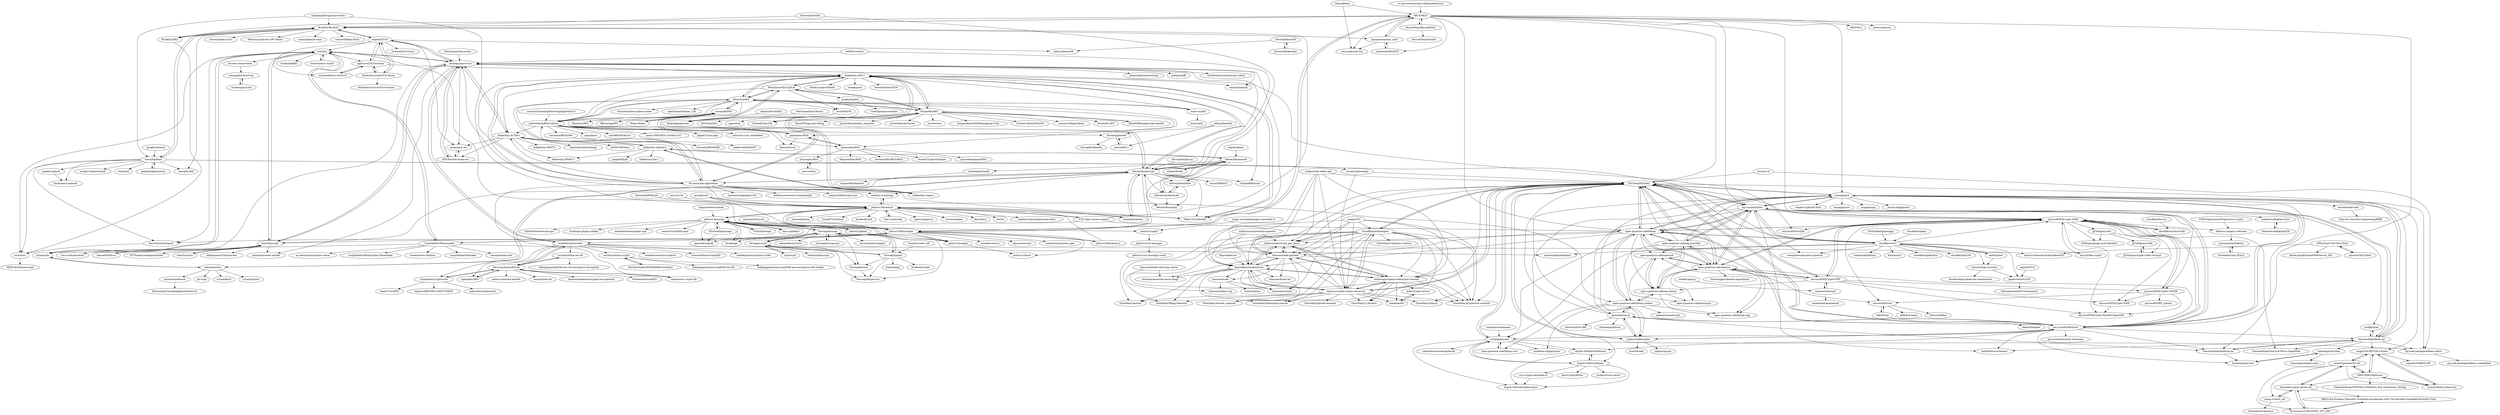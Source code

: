 digraph G {
"rhash/RHash" -> "XKCP/XKCP" ["e"=1]
"rhash/RHash" -> "coruus/keccak-tiny" ["e"=1]
"magic-wormhole/magic-wormhole.rs" -> "jedisct1/rsign2" ["e"=1]
"aklomp/base64" -> "zhicheng/base64" ["e"=1]
"aklomp/base64" -> "jwerle/b64.c" ["e"=1]
"FiloSottile/age" -> "jedisct1/minisign" ["e"=1]
"libtom/libtomfloat" -> "libtom/libtompoly"
"libtom/libtomfloat" -> "libtom/tomsfastmath"
"Wenyi-M/des" -> "tarequeh/DES"
"WaterJuice/WjCryptLib" -> "dhuertas/AES"
"WaterJuice/WjCryptLib" -> "ilvn/SHA256"
"WaterJuice/WjCryptLib" -> "kokke/tiny-AES-c"
"WaterJuice/WjCryptLib" -> "mygityf/cipher"
"WaterJuice/WjCryptLib" -> "B-Con/crypto-algorithms"
"WaterJuice/WjCryptLib" -> "SergeyBel/AES"
"WaterJuice/WjCryptLib" -> "andrewkiluk/RSA-Library"
"cloudflare/mitmengine" -> "mildsunrise/cursed_gpu_linux"
"cloudflare/mitmengine" -> "tniessen/node-pqclean"
"cloudflare/mitmengine" -> "dsprenkels/randombytes"
"cloudflare/mitmengine" -> "wintercg/proposal-webcrypto-streams"
"cloudflare/mitmengine" -> "claucece/useful-crypto-resources"
"cloudflare/mitmengine" -> "GlowMany/quicksilver-mainnet"
"cloudflare/mitmengine" -> "GlowMany/interchain-queries"
"cloudflare/mitmengine" -> "PQClean/PQClean"
"cloudflare/mitmengine" -> "GlowMany/C.shLearn"
"cloudflare/mitmengine" -> "GlowMany/testnet_manuals"
"cloudflare/mitmengine" -> "GlowMany/Haqq-Network"
"cloudflare/mitmengine" -> "GlowMany/testnet"
"cloudflare/mitmengine" -> "GlowMany/relayer"
"cloudflare/mitmengine" -> "tniessen/content"
"cloudflare/mitmengine" -> "GlowMany/validators-contest"
"XKCP/XKCP" -> "KeccakTeam/KeccakTools"
"XKCP/XKCP" -> "mjosaarinen/tiny_sha3"
"XKCP/XKCP" -> "PQClean/PQClean"
"XKCP/XKCP" -> "mupq/pqm4"
"XKCP/XKCP" -> "brainhub/SHA3IUF"
"XKCP/XKCP" -> "microsoft/PQCrypto-SIDH"
"XKCP/XKCP" -> "BLAKE2/BLAKE2"
"XKCP/XKCP" -> "XKCP/K12"
"XKCP/XKCP" -> "pq-crystals/kyber"
"XKCP/XKCP" -> "coruus/keccak-tiny"
"XKCP/XKCP" -> "kste/cryptosmt" ["e"=1]
"XKCP/XKCP" -> "BLAKE2/libb2"
"XKCP/XKCP" -> "open-quantum-safe/liboqs"
"XKCP/XKCP" -> "pq-crystals/dilithium"
"XKCP/XKCP" -> "jedisct1/libhydrogen"
"wg/scrypt" -> "Tarsnap/scrypt" ["e"=1]
"veorq/SipHash" -> "veorq/BLAKE"
"veorq/SipHash" -> "google/highwayhash" ["e"=1]
"veorq/SipHash" -> "floodyberry/siphash"
"veorq/SipHash" -> "majek/csiphash"
"veorq/SipHash" -> "veorq/awesome-post-quantum" ["e"=1]
"veorq/SipHash" -> "wangyi-fudan/wyhash" ["e"=1]
"veorq/SipHash" -> "BLAKE2/BLAKE2"
"veorq/SipHash" -> "veorq/oee"
"veorq/SipHash" -> "veorq/cryptocoding" ["e"=1]
"veorq/SipHash" -> "khovratovich/Argon2"
"veorq/SipHash" -> "norx/norx"
"microsoft/PQCrypto-LWEKE" -> "microsoft/PQCrypto-SIKE"
"microsoft/PQCrypto-LWEKE" -> "microsoft/PQCrypto-SIDH"
"microsoft/PQCrypto-LWEKE" -> "microsoft/PQCrypto-PatchforOpenSSH"
"microsoft/PQCrypto-LWEKE" -> "microsoft/LWE_Library" ["e"=1]
"microsoft/PQCrypto-LWEKE" -> "microsoft/Picnic"
"okdshin/PicoSHA2" -> "kkAyataka/plusaes" ["e"=1]
"ProtonMail/gopenpgp" -> "cloudflare/circl" ["e"=1]
"OPEnSLab-OSU/SSLClient" -> "govorox/SSLClient"
"OPEnSLab-OSU/SSLClient" -> "khoih-prog/EthernetWebServer_SSL"
"OPEnSLab-OSU/SSLClient" -> "arduino-libraries/ArduinoBearSSL"
"andrewkiluk/RSA-Library" -> "pantaloons/RSA"
"andrewkiluk/RSA-Library" -> "ilansmith/rsa"
"andrewkiluk/RSA-Library" -> "terrantsh/RSA2048"
"andrewkiluk/RSA-Library" -> "mort666/RSAEuro"
"andrewkiluk/RSA-Library" -> "tarequeh/DES"
"andrewkiluk/RSA-Library" -> "navin13692/RSA-1024bit-in-C-"
"andrewkiluk/RSA-Library" -> "shaojunhan/RSA"
"andrewkiluk/RSA-Library" -> "libtom/libtomcrypt"
"andrewkiluk/RSA-Library" -> "gilgad13/rsa-gmp"
"andrewkiluk/RSA-Library" -> "kokke/tiny-AES-c"
"andrewkiluk/RSA-Library" -> "mborisov1/rsa_embedded"
"andrewkiluk/RSA-Library" -> "dhuertas/AES"
"andrewkiluk/RSA-Library" -> "zhicheng/base64"
"andrewkiluk/RSA-Library" -> "kokke/tiny-ECDH-c"
"andrewkiluk/RSA-Library" -> "ogay/hmac"
"terrantsh/RSA2048" -> "maldevel/RSA2048"
"terrantsh/RSA2048" -> "terrantsh/RSA4096"
"pq-crystals/dilithium" -> "pq-crystals/kyber"
"pq-crystals/dilithium" -> "sphincs/sphincsplus"
"pq-crystals/dilithium" -> "PQClean/PQClean"
"pq-crystals/dilithium" -> "GiacomoPope/dilithium-py"
"pq-crystals/dilithium" -> "open-quantum-safe/liboqs"
"pq-crystals/dilithium" -> "tprest/falcon.py"
"pq-crystals/dilithium" -> "mupq/pqm4"
"pq-crystals/dilithium" -> "GiacomoPope/kyber-py"
"pq-crystals/dilithium" -> "Argyle-Software/dilithium"
"pq-crystals/dilithium" -> "microsoft/PQCrypto-SIDH"
"pq-crystals/dilithium" -> "itzmeanjan/ml-dsa"
"pq-crystals/dilithium" -> "rustpq/pqcrypto"
"pq-crystals/dilithium" -> "malb/lattice-estimator" ["e"=1]
"pq-crystals/dilithium" -> "open-quantum-safe/openssl"
"pq-crystals/dilithium" -> "pq-crystals/security-estimates"
"open-quantum-safe/liboqs-python" -> "backbone-hq/pqcrypto"
"open-quantum-safe/liboqs-python" -> "open-quantum-safe/oqs-demos"
"open-quantum-safe/liboqs-python" -> "open-quantum-safe/liboqs-cpp"
"open-quantum-safe/liboqs-python" -> "open-quantum-safe/liboqs-rust"
"open-quantum-safe/liboqs-python" -> "open-quantum-safe/liboqs"
"open-quantum-safe/liboqs-python" -> "tprest/falcon.py"
"open-quantum-safe/liboqs-python" -> "aabmets/quantcrypt"
"microsoft/PQCrypto-VPN" -> "PQClean/PQClean"
"microsoft/PQCrypto-VPN" -> "microsoft/PQCrypto-SIDH"
"microsoft/PQCrypto-VPN" -> "open-quantum-safe/openssl"
"microsoft/PQCrypto-VPN" -> "microsoft/PQCrypto-LWEKE"
"microsoft/PQCrypto-VPN" -> "open-quantum-safe/oqs-demos"
"microsoft/PQCrypto-VPN" -> "microsoft/PQCrypto-SIKE"
"microsoft/PQCrypto-VPN" -> "open-quantum-safe/openssh"
"microsoft/PQCrypto-VPN" -> "exaexa/codecrypt"
"microsoft/PQCrypto-VPN" -> "microsoft/PQCrypto-PatchforOpenSSH"
"stbrumme/hash-library" -> "kkAyataka/plusaes" ["e"=1]
"mupq/pqm4" -> "PQClean/PQClean"
"mupq/pqm4" -> "pq-crystals/kyber"
"mupq/pqm4" -> "GiacomoPope/kyber-py"
"mupq/pqm4" -> "open-quantum-safe/liboqs"
"mupq/pqm4" -> "simple-crypto/SCALib" ["e"=1]
"mupq/pqm4" -> "pq-code-package/mlkem-native"
"mupq/pqm4" -> "pq-crystals/dilithium"
"mupq/pqm4" -> "sphincs/sphincsplus"
"mupq/pqm4" -> "GiacomoPope/dilithium-py"
"mupq/pqm4" -> "awslabs/bike-kem"
"mupq/pqm4" -> "mupq/pqriscv"
"mupq/pqm4" -> "tprest/falcon.py"
"mupq/pqm4" -> "mupq/mupq"
"mupq/pqm4" -> "xingyf14/CRYSTALS-Kyber"
"mupq/pqm4" -> "jasmin-lang/jasmin" ["e"=1]
"suculent/thinx-aes-lib" -> "DavyLandman/AESLib"
"suculent/thinx-aes-lib" -> "kakopappa/esp8266-aes-cbc-encryption-decryption"
"veorq/cryptocoding" -> "PQClean/PQClean" ["e"=1]
"veorq/cryptocoding" -> "claucece/useful-crypto-resources" ["e"=1]
"open-quantum-safe/openssh" -> "open-quantum-safe/openssl"
"open-quantum-safe/openssh" -> "open-quantum-safe/boringssl"
"open-quantum-safe/openssh" -> "open-quantum-safe/oqs-demos"
"trezor/trezor-crypto" -> "ctz/cifra" ["e"=1]
"sphincs/sphincsplus" -> "pq-crystals/dilithium"
"sphincs/sphincsplus" -> "PQClean/PQClean"
"sphincs/sphincsplus" -> "sphincs/pyspx"
"sphincs/sphincsplus" -> "kste/haraka"
"sphincs/sphincsplus" -> "tprest/falcon.py"
"cloudflare/circl" -> "dedis/kyber" ["e"=1]
"cloudflare/circl" -> "open-quantum-safe/liboqs"
"cloudflare/circl" -> "PQClean/PQClean"
"cloudflare/circl" -> "pq-crystals/kyber"
"cloudflare/circl" -> "tuneinsight/lattigo" ["e"=1]
"cloudflare/circl" -> "mit-plv/fiat-crypto" ["e"=1]
"cloudflare/circl" -> "mmcloughlin/addchain" ["e"=1]
"cloudflare/circl" -> "rustpq/pqcrypto"
"cloudflare/circl" -> "herumi/mcl" ["e"=1]
"cloudflare/circl" -> "microsoft/PQCrypto-SIDH"
"cloudflare/circl" -> "veorq/awesome-post-quantum" ["e"=1]
"cloudflare/circl" -> "cloudflare/gokeyless" ["e"=1]
"cloudflare/circl" -> "gtank/ristretto255"
"cloudflare/circl" -> "cloudflare/bn256" ["e"=1]
"cloudflare/circl" -> "bwesterb/go-ristretto"
"PQClean/PQClean" -> "mupq/pqm4"
"PQClean/PQClean" -> "open-quantum-safe/liboqs"
"PQClean/PQClean" -> "tniessen/node-pqclean"
"PQClean/PQClean" -> "dsprenkels/randombytes"
"PQClean/PQClean" -> "pq-crystals/kyber"
"PQClean/PQClean" -> "mildsunrise/cursed_gpu_linux"
"PQClean/PQClean" -> "rustpq/pqcrypto"
"PQClean/PQClean" -> "claucece/useful-crypto-resources"
"PQClean/PQClean" -> "wintercg/proposal-webcrypto-streams"
"PQClean/PQClean" -> "pq-crystals/dilithium"
"PQClean/PQClean" -> "sphincs/sphincsplus"
"PQClean/PQClean" -> "cloudflare/mitmengine"
"PQClean/PQClean" -> "microsoft/PQCrypto-VPN"
"PQClean/PQClean" -> "open-quantum-safe/openssl"
"PQClean/PQClean" -> "GlowMany/quicksilver-mainnet"
"NTRUOpenSourceProject/ntru-crypto" -> "defeo/ss-isogeny-software" ["e"=1]
"kokke/tiny-ECDH-c" -> "kokke/tiny-HMAC-c"
"kokke/tiny-ECDH-c" -> "kmackay/micro-ecc"
"kokke/tiny-ECDH-c" -> "kokke/tiny-bignum-c"
"kokke/tiny-ECDH-c" -> "esxgx/easy-ecc"
"kokke/tiny-ECDH-c" -> "iSECPartners/nano-ecc"
"kokke/tiny-ECDH-c" -> "ANSSI-FR/libecc" ["e"=1]
"kokke/tiny-ECDH-c" -> "kokke/tiny-MQTT-c"
"kokke/tiny-ECDH-c" -> "thejinchao/dhexchange"
"kokke/tiny-bignum-c" -> "kokke/tiny-ECDH-c"
"kokke/tiny-bignum-c" -> "kokke/tiny-regex-c" ["e"=1]
"kokke/tiny-bignum-c" -> "libtom/libtommath"
"kokke/tiny-bignum-c" -> "kokke/tiny-lint-c"
"kokke/tiny-bignum-c" -> "gingerBill/gb" ["e"=1]
"kokke/tiny-bignum-c" -> "kokke/tiny-HMAC-c"
"jedisct1/encpipe" -> "jedisct1/minisign"
"jedisct1/encpipe" -> "jedisct1/charm"
"esxgx/easy-ecc" -> "iSECPartners/nano-ecc"
"rustpq/pqcrypto" -> "Argyle-Software/kyber"
"rustpq/pqcrypto" -> "PQClean/PQClean"
"rustpq/pqcrypto" -> "open-quantum-safe/liboqs-rust"
"rustpq/pqcrypto" -> "Argyle-Software/dilithium"
"rustpq/pqcrypto" -> "pq-code-package/mlkem-native"
"rustpq/pqcrypto" -> "sebastienrousseau/kyberlib"
"rustpq/pqcrypto" -> "Argyle-Software/sphincsplus"
"rustpq/pqcrypto" -> "backbone-hq/pqcrypto"
"tprest/falcon.py" -> "sphincs/sphincsplus"
"tprest/falcon.py" -> "pq-crystals/dilithium"
"tprest/falcon.py" -> "tprest/Lattice-IBE" ["e"=1]
"tprest/falcon.py" -> "itzmeanjan/falcon"
"tprest/falcon.py" -> "PQClean/PQClean"
"tprest/falcon.py" -> "open-quantum-safe/liboqs-python"
"tprest/falcon.py" -> "GiacomoPope/dilithium-py"
"microsoft/PQCrypto-SIKE" -> "microsoft/PQCrypto-PatchforOpenSSH"
"IAIK/Picnic" -> "microsoft/Picnic"
"IAIK/Picnic" -> "dkales/banquet"
"cantora/avr-crypto-lib" -> "DavyLandman/AESLib"
"jedisct1/rust-minisign" -> "jedisct1/rust-minisign-verify"
"defeo/ss-isogeny-software" -> "mjosaarinen/hilabliss"
"MatthewGaber/ESP8266BitcoinMiner" -> "intrbiz/arduino-crypto"
"KeccakTeam/KeccakTools" -> "XKCP/XKCP"
"KeccakTeam/KeccakTools" -> "KeccakTeam/Xoodoo"
"iSECPartners/nano-ecc" -> "esxgx/easy-ecc"
"iSECPartners/nano-ecc" -> "kmackay/micro-ecc"
"bwesterb/go-ristretto" -> "gtank/ristretto255"
"bwesterb/go-ristretto" -> "threehook/go-pedersen-commitment"
"jedisct1/rsign2" -> "jedisct1/rust-minisign"
"norx/norx" -> "MEM-AEAD/mem-aead"
"shaojunhan/RSA" -> "jimmiebergmann/RSA"
"shaojunhan/RSA" -> "dangweizhen/RSA"
"shaojunhan/RSA" -> "yinyanghu/RSA"
"shaojunhan/RSA" -> "lawinse/AESnRC4nRSA"
"shaojunhan/RSA" -> "pantaloons/RSA"
"shaojunhan/RSA" -> "shanet/Crypto-Example"
"eduardsui/edwork" -> "Devronium/ConceptApplicationServer"
"JJChiDguez/csidh" -> "JJChiDguez/sqale-csidh-velusqrt"
"tink-crypto/tink" -> "jedisct1/libsodium" ["e"=1]
"bitcoin/libbase58" -> "bitcoin/libblkmaker"
"bitcoin/libbase58" -> "luke-jr/libbase58"
"wolfSSL/wolfssl" -> "libtom/libtomcrypt" ["e"=1]
"wolfSSL/wolfssl" -> "kmackay/micro-ecc" ["e"=1]
"aws/s2n-tls" -> "jedisct1/libsodium" ["e"=1]
"janmojzis/tinyssh" -> "jedisct1/libhydrogen" ["e"=1]
"str4d/rage" -> "jedisct1/minisign" ["e"=1]
"ctz/cifra" -> "kmackay/micro-ecc"
"ctz/cifra" -> "trezor/trezor-crypto" ["e"=1]
"ctz/cifra" -> "norx/norx"
"ctz/cifra" -> "agl/curve25519-donna"
"ctz/cifra" -> "h2o/picotls" ["e"=1]
"ctz/cifra" -> "Ko-/aes-armcortexm"
"ctz/cifra" -> "LoupVaillant/Monocypher"
"ctz/cifra" -> "intel/tinycrypt"
"ctz/cifra" -> "ctz/fastpbkdf2"
"ctz/cifra" -> "khovratovich/Argon2"
"aws/aws-lc" -> "pq-code-package/mlkem-native" ["e"=1]
"aws/aws-lc" -> "PQClean/PQClean" ["e"=1]
"open-quantum-safe/oqs-demos" -> "open-quantum-safe/oqs-provider"
"open-quantum-safe/oqs-demos" -> "open-quantum-safe/boringssl"
"open-quantum-safe/oqs-demos" -> "open-quantum-safe/openssl"
"open-quantum-safe/oqs-demos" -> "open-quantum-safe/openssh"
"open-quantum-safe/oqs-demos" -> "open-quantum-safe/liboqs-cpp"
"open-quantum-safe/oqs-demos" -> "open-quantum-safe/liboqs-python"
"keys-pub/keys" -> "jedisct1/minisign" ["e"=1]
"jedisct1/libsodium.js" -> "jedisct1/libsodium" ["e"=1]
"jedisct1/libsodium.js" -> "jedisct1/libhydrogen" ["e"=1]
"saljam/webwormhole" -> "jedisct1/minisign" ["e"=1]
"JJChiDguez/sibc" -> "JJChiDguez/sqale-csidh-velusqrt"
"JJChiDguez/sibc" -> "JJChiDguez/csidh"
"JJChiDguez/sibc" -> "SQISign/sqisign-ac20-obsolete"
"libressl/portable" -> "libtom/libtomcrypt" ["e"=1]
"libressl/portable" -> "BLAKE2/BLAKE2" ["e"=1]
"acmert/parametric-ntt" -> "kemalderya/pqc-param-ntt"
"acmert/parametric-ntt" -> "xiang-rc/cfntt_ref"
"acmert/parametric-ntt" -> "KULeuven-COSIC/NTRU_NTT_HW"
"acmert/parametric-ntt" -> "acmert/kyber-polmul-hw"
"acmert/parametric-ntt" -> "GMUCERG/Dilithium"
"acmert/parametric-ntt" -> "xingyf14/CRYSTALS-Kyber"
"dedis/kyber" -> "cloudflare/circl" ["e"=1]
"dedis/kyber" -> "bwesterb/go-ristretto" ["e"=1]
"open-quantum-safe/liboqs-rust" -> "rustpq/pqcrypto"
"jwerle/b64.c" -> "zhicheng/base64"
"spaniakos/AES" -> "DavyLandman/AESLib"
"pantaloons/RSA" -> "andrewkiluk/RSA-Library"
"pantaloons/RSA" -> "ilansmith/rsa"
"pantaloons/RSA" -> "shaojunhan/RSA"
"awslabs/bike-kem" -> "Chair-for-Security-Engineering/BIKE"
"symbolicsoft/kyber-k2so" -> "fisherstevenk/kyberJCE"
"govorox/SSLClient" -> "OPEnSLab-OSU/SSLClient"
"rust-crypto-labs/kybe-rs" -> "Argyle-Software/sphincsplus"
"addaleax/69" -> "jedisct1/aes-torture"
"acmert/kyber-polmul-hw" -> "xingyf14/CRYSTALS-Kyber"
"acmert/kyber-polmul-hw" -> "GMUCERG/Dilithium"
"bitcoin/libblkmaker" -> "bitcoin/libbase58"
"weidai11/cryptopp" -> "jedisct1/libsodium" ["e"=1]
"msotoodeh/curve25519" -> "agl/curve25519-donna"
"stealth/opmsg" -> "exaexa/codecrypt" ["e"=1]
"jedisct1/minisign" -> "jedisct1/encpipe"
"jedisct1/minisign" -> "str4d/rage" ["e"=1]
"jedisct1/minisign" -> "FiloSottile/age" ["e"=1]
"jedisct1/minisign" -> "aperezdc/signify"
"jedisct1/minisign" -> "FiloSottile/passage" ["e"=1]
"jedisct1/minisign" -> "Tarsnap/tarsnap"
"jedisct1/minisign" -> "jedisct1/libhydrogen"
"jedisct1/minisign" -> "FiloSottile/awesome-age" ["e"=1]
"jedisct1/minisign" -> "jedisct1/libsodium"
"jedisct1/minisign" -> "str4d/age-plugin-yubikey" ["e"=1]
"jedisct1/minisign" -> "matiaskorhonen/paper-age" ["e"=1]
"jedisct1/minisign" -> "keys-pub/keys" ["e"=1]
"jedisct1/minisign" -> "jedisct1/piknik" ["e"=1]
"jedisct1/minisign" -> "samuel-lucas6/Kryptor" ["e"=1]
"jedisct1/minisign" -> "jedisct1/rsign2"
"FiloSottile/passage" -> "jedisct1/minisign" ["e"=1]
"FiloSottile/passage" -> "aperezdc/signify" ["e"=1]
"intel/tinycrypt" -> "intel/tinycbor" ["e"=1]
"intel/tinycrypt" -> "kmackay/micro-ecc"
"intel/tinycrypt" -> "ctz/cifra"
"intel/tinycrypt" -> "mcu-tools/mcuboot" ["e"=1]
"intel/tinycrypt" -> "adamgreen/CrashCatcher" ["e"=1]
"intel/tinycrypt" -> "apache/mynewt-nimble" ["e"=1]
"intel/tinycrypt" -> "lammertb/libcrc" ["e"=1]
"intel/tinycrypt" -> "RT-Thread-packages/nimble" ["e"=1]
"DavyLandman/AESLib" -> "Cathedrow/Cryptosuite"
"DavyLandman/AESLib" -> "spaniakos/AES"
"DavyLandman/AESLib" -> "cantora/avr-crypto-lib"
"DavyLandman/AESLib" -> "suculent/thinx-aes-lib"
"DavyLandman/AESLib" -> "Octoate/ArduinoDES"
"DavyLandman/AESLib" -> "rweather/arduinolibs"
"DavyLandman/AESLib" -> "adamvr/arduino-base64"
"DavyLandman/AESLib" -> "boseji/xxtea-lib"
"DavyLandman/AESLib" -> "alexantoniades/encrypted-lora-gateway"
"Tarsnap/spiped" -> "Tarsnap/scrypt"
"Tarsnap/spiped" -> "Tarsnap/kivaloo"
"Tarsnap/spiped" -> "Tarsnap/tarsnap"
"Tarsnap/spiped" -> "Tarsnap/libcperciva"
"Tarsnap/spiped" -> "freebsd/crochet" ["e"=1]
"Tarsnap/spiped" -> "freebsd/pkg" ["e"=1]
"Tarsnap/tarsnap" -> "Tarsnap/scrypt"
"Tarsnap/tarsnap" -> "Tarsnap/kivaloo"
"Tarsnap/tarsnap" -> "Tarsnap/tarsnap-gui"
"Tarsnap/tarsnap" -> "Tarsnap/spiped"
"Tarsnap/tarsnap" -> "jedisct1/minisign"
"Tarsnap/tarsnap" -> "miracle2k/tarsnapper"
"Tarsnap/tarsnap" -> "Tarsnap/libcperciva"
"Tarsnap/tarsnap" -> "aperezdc/signify"
"Tarsnap/tarsnap" -> "alexjurkiewicz/acts"
"Tarsnap/tarsnap" -> "str4d/rage" ["e"=1]
"zlib-ng/minizip-ng" -> "libtom/libtomcrypt" ["e"=1]
"open-quantum-safe/oqs-provider" -> "open-quantum-safe/oqs-demos"
"open-quantum-safe/oqs-provider" -> "open-quantum-safe/openssl"
"open-quantum-safe/oqs-provider" -> "open-quantum-safe/liboqs"
"open-quantum-safe/oqs-provider" -> "pq-crystals/kyber"
"open-quantum-safe/oqs-provider" -> "open-quantum-safe/openssh"
"open-quantum-safe/oqs-provider" -> "open-quantum-safe/liboqs-cpp"
"open-quantum-safe/oqs-provider" -> "mupq/pqm4"
"open-quantum-safe/oqs-provider" -> "PQClean/PQClean"
"open-quantum-safe/oqs-provider" -> "open-quantum-safe/liboqs-python"
"JJChiDguez/sqale-csidh-velusqrt" -> "JJChiDguez/csidh"
"intel/tinycbor" -> "intel/tinycrypt" ["e"=1]
"khovratovich/Argon2" -> "norx/norx"
"Argyle-Software/kyber" -> "Argyle-Software/dilithium"
"Argyle-Software/kyber" -> "rustpq/pqcrypto"
"Argyle-Software/kyber" -> "RustCrypto/KEMs"
"Argyle-Software/kyber" -> "Argyle-Software/sphincsplus"
"Argyle-Software/kyber" -> "prokls/ntrust-native"
"Argyle-Software/kyber" -> "rust-crypto-labs/kybe-rs"
"Tarsnap/tarsnap-gui" -> "Tarsnap/tarsnap"
"xingyf14/CRYSTALS-Kyber" -> "acmert/kyber-polmul-hw"
"xingyf14/CRYSTALS-Kyber" -> "GMUCERG/Dilithium"
"xingyf14/CRYSTALS-Kyber" -> "sujoyetc/SABER_HW"
"xingyf14/CRYSTALS-Kyber" -> "acmert/parametric-ntt"
"floodyberry/ed25519-donna" -> "orlp/ed25519"
"floodyberry/ed25519-donna" -> "floodyberry/curve25519-donna"
"floodyberry/ed25519-donna" -> "agl/curve25519-donna"
"yinyanghu/RSA" -> "cassvin/Rsa"
"Tarsnap/scrypt" -> "Tarsnap/libcperciva"
"Tarsnap/scrypt" -> "Tarsnap/spiped"
"Tarsnap/scrypt" -> "Tarsnap/tarsnap"
"Tarsnap/scrypt" -> "Tarsnap/kivaloo"
"Tarsnap/scrypt" -> "technion/libscrypt"
"Tarsnap/scrypt" -> "wg/scrypt" ["e"=1]
"Tarsnap/kivaloo" -> "Tarsnap/libcperciva"
"tniessen/littlefs-disk-img-viewer" -> "tniessen/awesome-wasm-langs"
"tniessen/littlefs-disk-img-viewer" -> "tniessen/nodejs.org"
"KULeuven-COSIC/NTRU_NTT_HW" -> "kemalderya/pqc-param-ntt"
"KULeuven-COSIC/NTRU_NTT_HW" -> "XBQ314/A-Number-Theoretic-Transform-Accelerator-with-Two-Parallel-Simplified-Butterfly-Units"
"kokke/tiny-AES-c" -> "B-Con/crypto-algorithms"
"kokke/tiny-AES-c" -> "Mbed-TLS/mbedtls" ["e"=1]
"kokke/tiny-AES-c" -> "dhuertas/AES"
"kokke/tiny-AES-c" -> "weidai11/cryptopp" ["e"=1]
"kokke/tiny-AES-c" -> "kmackay/micro-ecc"
"kokke/tiny-AES-c" -> "littlefs-project/littlefs" ["e"=1]
"kokke/tiny-AES-c" -> "zserge/jsmn" ["e"=1]
"kokke/tiny-AES-c" -> "libtom/libtomcrypt"
"kokke/tiny-AES-c" -> "kokke/tiny-regex-c" ["e"=1]
"kokke/tiny-AES-c" -> "DaveGamble/cJSON" ["e"=1]
"kokke/tiny-AES-c" -> "nanopb/nanopb" ["e"=1]
"kokke/tiny-AES-c" -> "WaterJuice/WjCryptLib"
"kokke/tiny-AES-c" -> "kokke/tiny-ECDH-c"
"kokke/tiny-AES-c" -> "richgel999/miniz" ["e"=1]
"kokke/tiny-AES-c" -> "SergeyBel/AES"
"rweather/arduinolibs" -> "intrbiz/arduino-crypto"
"rweather/arduinolibs" -> "suculent/thinx-aes-lib"
"rweather/arduinolibs" -> "rweather/arduino-projects"
"rweather/arduinolibs" -> "DavyLandman/AESLib"
"rweather/arduinolibs" -> "Cathedrow/Cryptosuite"
"rweather/arduinolibs" -> "spaniakos/AES"
"rweather/arduinolibs" -> "kmackay/micro-ecc"
"rweather/arduinolibs" -> "arduino-libraries/ArduinoBearSSL"
"rweather/arduinolibs" -> "ricaun/ArduinoUniqueID" ["e"=1]
"rweather/arduinolibs" -> "sandeepmistry/arduino-LoRa" ["e"=1]
"P-H-C/phc-winner-argon2" -> "jedisct1/libsodium" ["e"=1]
"P-H-C/phc-winner-argon2" -> "Tarsnap/scrypt" ["e"=1]
"P-H-C/phc-winner-argon2" -> "BLAKE2/BLAKE2" ["e"=1]
"P-H-C/phc-winner-argon2" -> "open-quantum-safe/liboqs" ["e"=1]
"signalapp/libsignal-protocol-c" -> "veorq/SipHash" ["e"=1]
"signalapp/libsignal-protocol-c" -> "BLAKE2/BLAKE2" ["e"=1]
"signalapp/libsignal-protocol-c" -> "jedisct1/libsodium" ["e"=1]
"agl/curve25519-donna" -> "msotoodeh/curve25519"
"agl/curve25519-donna" -> "floodyberry/ed25519-donna"
"agl/curve25519-donna" -> "orlp/ed25519"
"agl/curve25519-donna" -> "microsoft/FourQlib"
"mit-plv/fiat-crypto" -> "microsoft/PQCrypto-SIDH" ["e"=1]
"google/cityhash" -> "veorq/SipHash" ["e"=1]
"nodejs/TSC" -> "tniessen/node-pqclean" ["e"=1]
"nodejs/TSC" -> "mildsunrise/cursed_gpu_linux" ["e"=1]
"nodejs/TSC" -> "wintercg/proposal-webcrypto-streams" ["e"=1]
"nodejs/TSC" -> "dsprenkels/randombytes" ["e"=1]
"nodejs/TSC" -> "claucece/useful-crypto-resources" ["e"=1]
"nodejs/TSC" -> "GlowMany/quicksilver-mainnet" ["e"=1]
"nodejs/TSC" -> "cloudflare/mitmengine" ["e"=1]
"brainhub/SHA3IUF" -> "mjosaarinen/tiny_sha3"
"BLAKE2/libb2" -> "BLAKE2/BLAKE2"
"BLAKE2/libb2" -> "norx/norx"
"mygityf/cipher" -> "CoolOppo/pescrambler"
"mjosaarinen/tiny_sha3" -> "brainhub/SHA3IUF"
"mjosaarinen/tiny_sha3" -> "coruus/keccak-tiny"
"mjosaarinen/tiny_sha3" -> "XKCP/XKCP"
"kemalderya/pqc-param-ntt" -> "KULeuven-COSIC/NTRU_NTT_HW"
"kemalderya/pqc-param-ntt" -> "xiang-rc/cfntt_ref"
"kemalderya/pqc-param-ntt" -> "XBQ314/A-Number-Theoretic-Transform-Accelerator-with-Two-Parallel-Simplified-Butterfly-Units"
"kemalderya/pqc-param-ntt" -> "acmert/parametric-ntt"
"kkAyataka/plusaes" -> "SergeyBel/AES"
"xiang-rc/cfntt_ref" -> "kemalderya/pqc-param-ntt"
"xiang-rc/cfntt_ref" -> "florianhirner/proteus"
"fisherstevenk/kyberJCE" -> "symbolicsoft/kyber-k2so"
"GMUCERG/Dilithium" -> "acmert/kyber-polmul-hw"
"GMUCERG/Dilithium" -> "xingyf14/CRYSTALS-Kyber"
"GMUCERG/Dilithium" -> "FatemehAhsan/CRYSTALS-Dilithium_Key-Generation_Verilog"
"GMUCERG/Dilithium" -> "kemalderya/pqc-param-ntt"
"GMUCERG/Dilithium" -> "acmert/parametric-ntt"
"wintercg/proposal-webcrypto-streams" -> "mildsunrise/cursed_gpu_linux"
"wintercg/proposal-webcrypto-streams" -> "tniessen/node-pqclean"
"wintercg/proposal-webcrypto-streams" -> "dsprenkels/randombytes"
"wintercg/proposal-webcrypto-streams" -> "claucece/useful-crypto-resources"
"wintercg/proposal-webcrypto-streams" -> "GlowMany/quicksilver-mainnet"
"wintercg/proposal-webcrypto-streams" -> "GlowMany/interchain-queries"
"wintercg/proposal-webcrypto-streams" -> "jedisct1/aes-torture"
"wintercg/proposal-webcrypto-streams" -> "GlowMany/C.shLearn"
"wintercg/proposal-webcrypto-streams" -> "addaleax/69"
"jedisct1/aes-torture" -> "addaleax/69"
"cassvin/Rsa" -> "yinyanghu/RSA"
"XBQ314/A-Number-Theoretic-Transform-Accelerator-with-Two-Parallel-Simplified-Butterfly-Units" -> "KULeuven-COSIC/NTRU_NTT_HW"
"mjosaarinen/hilabliss" -> "fschlieker/ring-TESLA"
"intrbiz/arduino-crypto" -> "MatthewGaber/ESP8266BitcoinMiner"
"intrbiz/arduino-crypto" -> "kakopappa/arduino-esp8266-aes-lib"
"intrbiz/arduino-crypto" -> "kakopappa/arduino-esp8266-aes-encryption-with-nodejs"
"google/highwayhash" -> "veorq/SipHash" ["e"=1]
"B-Con/crypto-algorithms" -> "kokke/tiny-AES-c"
"B-Con/crypto-algorithms" -> "dhuertas/AES"
"B-Con/crypto-algorithms" -> "libtom/libtomcrypt"
"B-Con/crypto-algorithms" -> "WaterJuice/WjCryptLib"
"B-Con/crypto-algorithms" -> "weidai11/cryptopp" ["e"=1]
"B-Con/crypto-algorithms" -> "Mbed-TLS/mbedtls" ["e"=1]
"B-Con/crypto-algorithms" -> "kmackay/micro-ecc"
"B-Con/crypto-algorithms" -> "onethawt/idaplugins-list" ["e"=1]
"B-Con/crypto-algorithms" -> "cantora/avr-crypto-lib"
"B-Con/crypto-algorithms" -> "kokke/tiny-regex-c" ["e"=1]
"B-Con/crypto-algorithms" -> "kokke/tiny-ECDH-c"
"B-Con/crypto-algorithms" -> "sobolevn/awesome-cryptography" ["e"=1]
"B-Con/crypto-algorithms" -> "polymorf/findcrypt-yara" ["e"=1]
"B-Con/crypto-algorithms" -> "jedisct1/libsodium"
"B-Con/crypto-algorithms" -> "andrewkiluk/RSA-Library"
"GiacomoPope/dilithium-py" -> "GiacomoPope/kyber-py"
"GiacomoPope/dilithium-py" -> "itzmeanjan/ml-dsa"
"itzmeanjan/ml-dsa" -> "itzmeanjan/ml-kem"
"eduardsui/tlse" -> "h2o/picotls" ["e"=1]
"eduardsui/tlse" -> "libtom/libtomcrypt"
"eduardsui/tlse" -> "r-lyeh/tinybits" ["e"=1]
"eduardsui/tlse" -> "eduardsui/edwork"
"eduardsui/tlse" -> "zpl-c/zpl" ["e"=1]
"eduardsui/tlse" -> "rxi/sandbird" ["e"=1]
"SergeyBel/AES" -> "kkAyataka/plusaes"
"SergeyBel/AES" -> "Urban82/Aes256"
"SergeyBel/AES" -> "dhuertas/AES"
"SergeyBel/AES" -> "kokke/tiny-AES-c"
"SergeyBel/AES" -> "bricke/Qt-AES" ["e"=1]
"SergeyBel/AES" -> "ReneNyffenegger/cpp-base64" ["e"=1]
"SergeyBel/AES" -> "WaterJuice/WjCryptLib"
"SergeyBel/AES" -> "BaumFX/cpp-anti-debug" ["e"=1]
"SergeyBel/AES" -> "JustasMasiulis/lazy_importer" ["e"=1]
"SergeyBel/AES" -> "JustasMasiulis/xorstr" ["e"=1]
"SergeyBel/AES" -> "ceceww/aes"
"SergeyBel/AES" -> "changeofpace/Self-Remapping-Code" ["e"=1]
"SergeyBel/AES" -> "System-Glitch/SHA256"
"SergeyBel/AES" -> "namazso/MagicSigner" ["e"=1]
"GiacomoPope/kyber-py" -> "GiacomoPope/dilithium-py"
"GiacomoPope/kyber-py" -> "asdfjkl/pyky"
"GiacomoPope/kyber-py" -> "pq-crystals/kyber"
"GiacomoPope/kyber-py" -> "mupq/pqm4"
"GiacomoPope/kyber-py" -> "xingyf14/CRYSTALS-Kyber"
"GiacomoPope/kyber-py" -> "GiacomoPope/Castryck-Decru-SageMath" ["e"=1]
"GiacomoPope/kyber-py" -> "itzmeanjan/ml-kem"
"GiacomoPope/kyber-py" -> "malb/lattice-estimator" ["e"=1]
"GiacomoPope/kyber-py" -> "PQClean/PQClean"
"GiacomoPope/kyber-py" -> "pq-code-package/mlkem-native"
"asdfjkl/pyky" -> "GiacomoPope/kyber-py"
"itzmeanjan/ml-kem" -> "itzmeanjan/ml-dsa"
"itzmeanjan/ml-kem" -> "itzmeanjan/sphincs-plus"
"Argyle-Software/dilithium" -> "Argyle-Software/kyber"
"Argyle-Software/dilithium" -> "Argyle-Software/sphincsplus"
"creachadair/imath" -> "suiginsoft/hebimath"
"cloudflare/tls-tris" -> "cloudflarearchive/sidh" ["e"=1]
"mildsunrise/cursed_gpu_linux" -> "tniessen/node-pqclean"
"mildsunrise/cursed_gpu_linux" -> "dsprenkels/randombytes"
"mildsunrise/cursed_gpu_linux" -> "wintercg/proposal-webcrypto-streams"
"mildsunrise/cursed_gpu_linux" -> "tniessen/content"
"tniessen/node-pqclean" -> "mildsunrise/cursed_gpu_linux"
"tniessen/node-pqclean" -> "dsprenkels/randombytes"
"tniessen/node-pqclean" -> "wintercg/proposal-webcrypto-streams"
"tniessen/node-pqclean" -> "tniessen/content"
"tniessen/node-pqclean" -> "tniessen/node"
"tniessen/node-pqclean" -> "tniessen/fluent-bit"
"tniessen/node-pqclean" -> "tniessen/awesome-wasm-langs"
"tniessen/node-pqclean" -> "GlowMany/quicksilver-mainnet"
"conorpp/bitsliced-aes" -> "usubalang/usuba"
"fschlieker/ring-TESLA" -> "mjosaarinen/hilabliss"
"Mbed-TLS/mbedtls" -> "kokke/tiny-AES-c" ["e"=1]
"bitwiseshiftleft/sjcl" -> "jedisct1/libsodium" ["e"=1]
"jedisct1/piknik" -> "jedisct1/minisign" ["e"=1]
"jedisct1/piknik" -> "jedisct1/encpipe" ["e"=1]
"tarequeh/DES" -> "dhuertas/DES"
"tarequeh/DES" -> "Wenyi-M/des"
"tarequeh/DES" -> "fffaraz/cppDES"
"tarequeh/DES" -> "andrewkiluk/RSA-Library"
"tarequeh/DES" -> "dhuertas/AES"
"rosenpass/rosenpass" -> "rustpq/pqcrypto" ["e"=1]
"open-quantum-safe/liboqs" -> "PQClean/PQClean"
"open-quantum-safe/liboqs" -> "open-quantum-safe/openssl"
"open-quantum-safe/liboqs" -> "pq-crystals/kyber"
"open-quantum-safe/liboqs" -> "open-quantum-safe/oqs-provider"
"open-quantum-safe/liboqs" -> "mupq/pqm4"
"open-quantum-safe/liboqs" -> "pq-crystals/dilithium"
"open-quantum-safe/liboqs" -> "open-quantum-safe/liboqs-python"
"open-quantum-safe/liboqs" -> "microsoft/PQCrypto-SIDH"
"open-quantum-safe/liboqs" -> "open-quantum-safe/oqs-demos"
"open-quantum-safe/liboqs" -> "open-quantum-safe/openssh"
"open-quantum-safe/liboqs" -> "cloudflare/circl"
"open-quantum-safe/liboqs" -> "tniessen/node-pqclean"
"open-quantum-safe/liboqs" -> "dsprenkels/randombytes"
"open-quantum-safe/liboqs" -> "rustpq/pqcrypto"
"open-quantum-safe/liboqs" -> "mildsunrise/cursed_gpu_linux"
"open-quantum-safe/openssl" -> "open-quantum-safe/openssh"
"open-quantum-safe/openssl" -> "open-quantum-safe/liboqs"
"open-quantum-safe/openssl" -> "open-quantum-safe/boringssl"
"open-quantum-safe/openssl" -> "open-quantum-safe/oqs-provider"
"open-quantum-safe/openssl" -> "open-quantum-safe/oqs-demos"
"open-quantum-safe/openssl" -> "microsoft/PQCrypto-SIDH"
"open-quantum-safe/openssl" -> "PQClean/PQClean"
"open-quantum-safe/openssl" -> "microsoft/PQCrypto-VPN"
"open-quantum-safe/openssl" -> "thomwiggers/kemtls-experiment"
"open-quantum-safe/openssl" -> "pq-crystals/kyber"
"open-quantum-safe/openssl" -> "microsoft/Picnic"
"open-quantum-safe/openssl" -> "open-quantum-safe/liboqs-cpp"
"mildsunrise/protobuf-inspector" -> "mildsunrise/cursed_gpu_linux" ["e"=1]
"mildsunrise/protobuf-inspector" -> "tniessen/node-pqclean" ["e"=1]
"mildsunrise/protobuf-inspector" -> "dsprenkels/randombytes" ["e"=1]
"tlsfuzzer/python-ecdsa" -> "kmackay/micro-ecc" ["e"=1]
"exaexa/codecrypt" -> "annealmail/annealmail"
"exaexa/codecrypt" -> "microsoft/PQCrypto-VPN"
"Cathedrow/Cryptosuite" -> "DavyLandman/AESLib"
"Cathedrow/Cryptosuite" -> "daknuett/cryptosuite2"
"Cathedrow/Cryptosuite" -> "leomil72/swRTC"
"Cathedrow/Cryptosuite" -> "damico/ARDUINO-OATH-TOKEN"
"agl/ed25519" -> "gtank/ristretto255"
"Ko-/aes-armcortexm" -> "conorpp/bitsliced-aes"
"jedisct1/libsodium" -> "weidai11/cryptopp" ["e"=1]
"jedisct1/libsodium" -> "Mbed-TLS/mbedtls" ["e"=1]
"jedisct1/libsodium" -> "openssl/openssl" ["e"=1]
"jedisct1/libsodium" -> "jedisct1/libhydrogen"
"jedisct1/libsodium" -> "randombit/botan" ["e"=1]
"jedisct1/libsodium" -> "tink-crypto/tink" ["e"=1]
"jedisct1/libsodium" -> "P-H-C/phc-winner-argon2" ["e"=1]
"jedisct1/libsodium" -> "vurtun/nuklear" ["e"=1]
"jedisct1/libsodium" -> "jedisct1/minisign"
"jedisct1/libsodium" -> "libuv/libuv" ["e"=1]
"jedisct1/libsodium" -> "lz4/lz4" ["e"=1]
"jedisct1/libsodium" -> "shadowsocks/shadowsocks-libev" ["e"=1]
"jedisct1/libsodium" -> "zeromq/libzmq" ["e"=1]
"jedisct1/libsodium" -> "Cyan4973/xxHash" ["e"=1]
"jedisct1/libsodium" -> "facebook/zstd" ["e"=1]
"libtom/libtommath" -> "libtom/libtomcrypt"
"libtom/libtommath" -> "libtom/tomsfastmath"
"libtom/libtommath" -> "libtom/libtomfloat"
"libtom/libtommath" -> "libtom/libtompoly"
"libtom/libtommath" -> "wbhart/bsdnt"
"libtom/libtommath" -> "creachadair/imath"
"libtom/libtommath" -> "kokke/tiny-bignum-c"
"libtom/libtomcrypt" -> "libtom/libtommath"
"libtom/libtomcrypt" -> "eduardsui/tlse"
"libtom/libtomcrypt" -> "libtom/tomsfastmath"
"libtom/libtomcrypt" -> "Mbed-TLS/mbedtls" ["e"=1]
"libtom/libtomcrypt" -> "weidai11/cryptopp" ["e"=1]
"libtom/libtomcrypt" -> "randombit/botan" ["e"=1]
"libtom/libtomcrypt" -> "jedisct1/libhydrogen"
"libtom/libtomcrypt" -> "kokke/tiny-AES-c"
"libtom/libtomcrypt" -> "andrewkiluk/RSA-Library"
"libtom/libtomcrypt" -> "libtom/libtomfloat"
"libtom/libtomcrypt" -> "kmackay/micro-ecc"
"libtom/libtomcrypt" -> "miracl/MIRACL" ["e"=1]
"libtom/libtomcrypt" -> "B-Con/crypto-algorithms"
"libtom/libtomcrypt" -> "intel/tinycrypt"
"libtom/libtomcrypt" -> "richgel999/miniz" ["e"=1]
"libtom/tomsfastmath" -> "libtom/libtomfloat"
"libtom/tomsfastmath" -> "libtom/libtompoly"
"libtom/tomsfastmath" -> "libtom/libtommath"
"cloudflare/gokey" -> "cloudflare/circl" ["e"=1]
"dhuertas/AES" -> "WaterJuice/WjCryptLib"
"dhuertas/AES" -> "kokke/tiny-AES-c"
"dhuertas/AES" -> "dhuertas/block-cipher-modes"
"dhuertas/AES" -> "matt-wu/AES"
"dhuertas/AES" -> "openluopworld/aes_128"
"dhuertas/AES" -> "dhuertas/DES"
"dhuertas/AES" -> "SergeyBel/AES"
"dhuertas/AES" -> "B-Con/crypto-algorithms"
"dhuertas/AES" -> "tarequeh/DES"
"dhuertas/AES" -> "andrewkiluk/RSA-Library"
"dhuertas/AES" -> "pantaloons/RSA"
"dhuertas/AES" -> "ilvn/SHA256"
"dhuertas/AES" -> "Urban82/Aes256"
"dhuertas/AES" -> "shaojunhan/RSA"
"dhuertas/AES" -> "kkAyataka/plusaes"
"h2o/picotls" -> "eduardsui/tlse" ["e"=1]
"h2o/picotls" -> "ctz/cifra" ["e"=1]
"zhicheng/base64" -> "jwerle/b64.c"
"zhicheng/base64" -> "elzoughby/Base64"
"cr-marcstevens/sha1collisiondetection" -> "XKCP/XKCP" ["e"=1]
"BLAKE2/BLAKE2" -> "BLAKE2/libb2"
"BLAKE2/BLAKE2" -> "XKCP/XKCP"
"BLAKE2/BLAKE2" -> "minio/blake2b-simd" ["e"=1]
"BLAKE2/BLAKE2" -> "wernerd/Skein3Fish"
"BLAKE2/BLAKE2" -> "orlp/ed25519"
"BLAKE2/BLAKE2" -> "veorq/SipHash"
"BLAKE2/BLAKE2" -> "sneves/blake2-avx2"
"BLAKE2/BLAKE2" -> "veorq/BLAKE"
"BLAKE2/BLAKE2" -> "mjosaarinen/tiny_sha3"
"BLAKE2/BLAKE2" -> "NebulousLabs/Sia-GPU-Miner" ["e"=1]
"brandur/redis-cell" -> "Tarsnap/spiped" ["e"=1]
"majek/csiphash" -> "floodyberry/siphash"
"lammertb/libcrc" -> "intel/tinycrypt" ["e"=1]
"orlp/ed25519" -> "floodyberry/ed25519-donna"
"orlp/ed25519" -> "msotoodeh/curve25519"
"orlp/ed25519" -> "agl/curve25519-donna"
"orlp/ed25519" -> "str4d/ed25519-java" ["e"=1]
"orlp/ed25519" -> "kmackay/micro-ecc"
"orlp/ed25519" -> "BLAKE2/BLAKE2"
"orlp/ed25519" -> "luke-jr/libbase58"
"orlp/ed25519" -> "esxgx/easy-ecc"
"orlp/ed25519" -> "ctz/cifra"
"claucece/useful-crypto-resources" -> "mildsunrise/cursed_gpu_linux"
"claucece/useful-crypto-resources" -> "tniessen/node-pqclean"
"claucece/useful-crypto-resources" -> "wintercg/proposal-webcrypto-streams"
"claucece/useful-crypto-resources" -> "dsprenkels/randombytes"
"claucece/useful-crypto-resources" -> "GlowMany/quicksilver-mainnet"
"claucece/useful-crypto-resources" -> "GlowMany/interchain-queries"
"claucece/useful-crypto-resources" -> "GlowMany/C.shLearn"
"claucece/useful-crypto-resources" -> "GlowMany/testnet_manuals"
"claucece/useful-crypto-resources" -> "GlowMany/testnet"
"claucece/useful-crypto-resources" -> "GlowMany/Haqq-Network"
"claucece/useful-crypto-resources" -> "GlowMany/tgrade-mainnet"
"claucece/useful-crypto-resources" -> "addaleax/69"
"claucece/useful-crypto-resources" -> "cloudflare/mitmengine"
"claucece/useful-crypto-resources" -> "GlowMany/relayer"
"claucece/useful-crypto-resources" -> "PQClean/PQClean"
"pq-code-package/mlkem-native" -> "pq-code-package/mlkem-c-embedded"
"nodejs/node-addon-api" -> "tniessen/node-pqclean" ["e"=1]
"nodejs/node-addon-api" -> "mildsunrise/cursed_gpu_linux" ["e"=1]
"nodejs/node-addon-api" -> "dsprenkels/randombytes" ["e"=1]
"nodejs/node-addon-api" -> "wintercg/proposal-webcrypto-streams" ["e"=1]
"nodejs/node-addon-api" -> "claucece/useful-crypto-resources" ["e"=1]
"nodejs/node-addon-api" -> "PQClean/PQClean" ["e"=1]
"randombit/botan" -> "libtom/libtomcrypt" ["e"=1]
"randombit/botan" -> "jedisct1/libsodium" ["e"=1]
"mkj/dropbear" -> "libtom/libtommath" ["e"=1]
"pyca/pynacl" -> "jedisct1/libsodium" ["e"=1]
"pyca/pynacl" -> "jedisct1/libhydrogen" ["e"=1]
"pyca/pynacl" -> "open-quantum-safe/liboqs-python" ["e"=1]
"jedisct1/libhydrogen" -> "LoupVaillant/Monocypher"
"jedisct1/libhydrogen" -> "jedisct1/minisign"
"jedisct1/libhydrogen" -> "jedisct1/libsodium"
"jedisct1/libhydrogen" -> "jedisct1/encpipe"
"jedisct1/libhydrogen" -> "libtom/libtomcrypt"
"jedisct1/libhydrogen" -> "jedisct1/charm"
"jedisct1/libhydrogen" -> "ctz/cifra"
"jedisct1/libhydrogen" -> "XKCP/XKCP"
"jedisct1/libhydrogen" -> "noiseprotocol/noise_spec" ["e"=1]
"jedisct1/libhydrogen" -> "intel/tinycrypt"
"jedisct1/libhydrogen" -> "jedisct1/libsodium.js" ["e"=1]
"jedisct1/libhydrogen" -> "khovratovich/Argon2"
"jedisct1/libhydrogen" -> "rweather/arduinolibs"
"jedisct1/libhydrogen" -> "rweather/noise-c" ["e"=1]
"jedisct1/libhydrogen" -> "iqlusioninc/sear" ["e"=1]
"kokke/tiny-regex-c" -> "kokke/tiny-bignum-c" ["e"=1]
"kokke/tiny-regex-c" -> "kokke/tiny-AES-c" ["e"=1]
"matt-wu/AES" -> "dhuertas/AES"
"matt-wu/AES" -> "mrpre/atls" ["e"=1]
"matt-wu/AES" -> "kokke/tiny-AES-c"
"yourtion/LearningMasteringAlgorithms-C" -> "andrewkiluk/RSA-Library" ["e"=1]
"ReneNyffenegger/cpp-base64" -> "SergeyBel/AES" ["e"=1]
"dsprenkels/sss" -> "dsprenkels/randombytes" ["e"=1]
"usubalang/usuba" -> "conorpp/bitsliced-aes"
"ilvn/SHA256" -> "jb55/sha256.c"
"ilvn/SHA256" -> "ogay/sha2"
"microsoft/PQCrypto-SIDH" -> "cloudflarearchive/sidh"
"microsoft/PQCrypto-SIDH" -> "microsoft/PQCrypto-SIKE"
"microsoft/PQCrypto-SIDH" -> "microsoft/PQCrypto-LWEKE"
"microsoft/PQCrypto-SIDH" -> "defeo/ss-isogeny-software"
"microsoft/PQCrypto-SIDH" -> "JJChiDguez/sibc"
"microsoft/PQCrypto-SIDH" -> "open-quantum-safe/openssl"
"microsoft/PQCrypto-SIDH" -> "microsoft/PQCrypto-VPN"
"microsoft/PQCrypto-SIDH" -> "microsoft/Picnic"
"microsoft/PQCrypto-SIDH" -> "PQClean/PQClean"
"microsoft/PQCrypto-SIDH" -> "SQISign/sqisign-ac20-obsolete"
"microsoft/PQCrypto-SIDH" -> "open-quantum-safe/liboqs"
"microsoft/PQCrypto-SIDH" -> "GiacomoPope/Castryck-Decru-SageMath" ["e"=1]
"microsoft/PQCrypto-SIDH" -> "microsoft/FourQlib"
"microsoft/PQCrypto-SIDH" -> "microsoft/PQCrypto-PatchforOpenSSH"
"microsoft/PQCrypto-SIDH" -> "pq-crystals/dilithium"
"microsoft/Picnic" -> "IAIK/Picnic"
"microsoft/Picnic" -> "Sobuno/ZKBoo"
"microsoft/Picnic" -> "IAIK/fish-begol"
"tniessen/node" -> "tniessen/nodejs.org"
"tniessen/node" -> "tniessen/content"
"tniessen/node" -> "tniessen/pino"
"kmackay/micro-ecc" -> "ctz/cifra"
"kmackay/micro-ecc" -> "kokke/tiny-ECDH-c"
"kmackay/micro-ecc" -> "iSECPartners/nano-ecc"
"kmackay/micro-ecc" -> "intel/tinycrypt"
"kmackay/micro-ecc" -> "esxgx/easy-ecc"
"kmackay/micro-ecc" -> "Mbed-TLS/mbedtls" ["e"=1]
"kmackay/micro-ecc" -> "atomicobject/heatshrink" ["e"=1]
"kmackay/micro-ecc" -> "pellepl/spiffs" ["e"=1]
"kmackay/micro-ecc" -> "apache/mynewt-nimble" ["e"=1]
"kmackay/micro-ecc" -> "NordicSemiconductor/pc-nrfutil" ["e"=1]
"kmackay/micro-ecc" -> "mcu-tools/mcuboot" ["e"=1]
"kmackay/micro-ecc" -> "kokke/tiny-AES-c"
"kmackay/micro-ecc" -> "rweather/arduinolibs"
"kmackay/micro-ecc" -> "nanopb/nanopb" ["e"=1]
"kmackay/micro-ecc" -> "orlp/ed25519"
"LoupVaillant/Monocypher" -> "jedisct1/libhydrogen"
"LoupVaillant/Monocypher" -> "ctz/cifra"
"LoupVaillant/Monocypher" -> "LoupVaillant/Monokex"
"LoupVaillant/Monocypher" -> "cmcqueen/aes-min"
"LoupVaillant/Monocypher" -> "ar-nelson/monocypher-wasm"
"LoupVaillant/Monocypher" -> "LoupVaillant/Monocypher-Handshake"
"LoupVaillant/Monocypher" -> "h2o/picotls" ["e"=1]
"LoupVaillant/Monocypher" -> "mmcloughlin/addchain" ["e"=1]
"LoupVaillant/Monocypher" -> "rweather/lwc-finalists"
"pq-crystals/kyber" -> "pq-crystals/dilithium"
"pq-crystals/kyber" -> "PQClean/PQClean"
"pq-crystals/kyber" -> "open-quantum-safe/liboqs"
"pq-crystals/kyber" -> "GiacomoPope/kyber-py"
"pq-crystals/kyber" -> "mupq/pqm4"
"pq-crystals/kyber" -> "asdfjkl/pyky"
"pq-crystals/kyber" -> "Argyle-Software/kyber"
"pq-crystals/kyber" -> "open-quantum-safe/oqs-provider"
"pq-crystals/kyber" -> "sphincs/sphincsplus"
"pq-crystals/kyber" -> "microsoft/PQCrypto-LWEKE"
"pq-crystals/kyber" -> "cloudflare/circl"
"pq-crystals/kyber" -> "symbolicsoft/kyber-k2so"
"pq-crystals/kyber" -> "microsoft/PQCrypto-SIDH"
"pq-crystals/kyber" -> "open-quantum-safe/openssl"
"pq-crystals/kyber" -> "malb/lattice-estimator" ["e"=1]
"cloudflarearchive/sidh" -> "microsoft/PQCrypto-SIDH"
"gtank/ristretto255" -> "hdevalence/ed25519consensus"
"dsprenkels/randombytes" -> "mildsunrise/cursed_gpu_linux"
"dsprenkels/randombytes" -> "tniessen/node-pqclean"
"dsprenkels/randombytes" -> "wintercg/proposal-webcrypto-streams"
"dsprenkels/randombytes" -> "GlowMany/quicksilver-mainnet"
"dsprenkels/randombytes" -> "tniessen/content"
"dsprenkels/randombytes" -> "claucece/useful-crypto-resources"
"dsprenkels/randombytes" -> "tniessen/node"
"dsprenkels/randombytes" -> "GlowMany/Haqq-Network"
"dsprenkels/randombytes" -> "GlowMany/interchain-queries"
"dsprenkels/randombytes" -> "tniessen/awesome-wasm-langs"
"dsprenkels/randombytes" -> "GlowMany/testnet_manuals"
"dsprenkels/randombytes" -> "GlowMany/testnet"
"dsprenkels/randombytes" -> "tniessen/fluent-bit"
"rhash/RHash" ["l"="13.302,-6.793", "c"=67]
"XKCP/XKCP" ["l"="-21.334,-24.389"]
"coruus/keccak-tiny" ["l"="-21.333,-24.36"]
"magic-wormhole/magic-wormhole.rs" ["l"="-19.324,-19.74", "c"=132]
"jedisct1/rsign2" ["l"="-20.995,-24.477"]
"aklomp/base64" ["l"="-19.423,-26.031", "c"=10]
"zhicheng/base64" ["l"="-20.801,-24.154"]
"jwerle/b64.c" ["l"="-20.764,-24.14"]
"FiloSottile/age" ["l"="-13.612,-6.947", "c"=86]
"jedisct1/minisign" ["l"="-21.052,-24.449"]
"libtom/libtomfloat" ["l"="-20.997,-24.254"]
"libtom/libtompoly" ["l"="-20.975,-24.247"]
"libtom/tomsfastmath" ["l"="-20.988,-24.237"]
"Wenyi-M/des" ["l"="-20.848,-24.131"]
"tarequeh/DES" ["l"="-20.88,-24.132"]
"WaterJuice/WjCryptLib" ["l"="-20.958,-24.133"]
"dhuertas/AES" ["l"="-20.937,-24.123"]
"ilvn/SHA256" ["l"="-20.978,-24.066"]
"kokke/tiny-AES-c" ["l"="-20.987,-24.162"]
"mygityf/cipher" ["l"="-20.913,-24.062"]
"B-Con/crypto-algorithms" ["l"="-20.968,-24.203"]
"SergeyBel/AES" ["l"="-20.955,-24.093"]
"andrewkiluk/RSA-Library" ["l"="-20.919,-24.166"]
"cloudflare/mitmengine" ["l"="-21.406,-24.504"]
"mildsunrise/cursed_gpu_linux" ["l"="-21.43,-24.471"]
"tniessen/node-pqclean" ["l"="-21.416,-24.469"]
"dsprenkels/randombytes" ["l"="-21.415,-24.486"]
"wintercg/proposal-webcrypto-streams" ["l"="-21.435,-24.49"]
"claucece/useful-crypto-resources" ["l"="-21.427,-24.503"]
"GlowMany/quicksilver-mainnet" ["l"="-21.405,-24.472"]
"GlowMany/interchain-queries" ["l"="-21.423,-24.52"]
"PQClean/PQClean" ["l"="-21.45,-24.444"]
"GlowMany/C.shLearn" ["l"="-21.439,-24.526"]
"GlowMany/testnet_manuals" ["l"="-21.408,-24.529"]
"GlowMany/Haqq-Network" ["l"="-21.391,-24.523"]
"GlowMany/testnet" ["l"="-21.382,-24.507"]
"GlowMany/relayer" ["l"="-21.416,-24.543"]
"tniessen/content" ["l"="-21.396,-24.481"]
"GlowMany/validators-contest" ["l"="-21.376,-24.548"]
"KeccakTeam/KeccakTools" ["l"="-21.311,-24.42"]
"mjosaarinen/tiny_sha3" ["l"="-21.304,-24.367"]
"mupq/pqm4" ["l"="-21.479,-24.454"]
"brainhub/SHA3IUF" ["l"="-21.294,-24.391"]
"microsoft/PQCrypto-SIDH" ["l"="-21.433,-24.375"]
"BLAKE2/BLAKE2" ["l"="-21.266,-24.325"]
"XKCP/K12" ["l"="-21.34,-24.416"]
"pq-crystals/kyber" ["l"="-21.486,-24.418"]
"kste/cryptosmt" ["l"="-45.765,-34.659", "c"=282]
"BLAKE2/libb2" ["l"="-21.266,-24.352"]
"open-quantum-safe/liboqs" ["l"="-21.449,-24.416"]
"pq-crystals/dilithium" ["l"="-21.473,-24.433"]
"jedisct1/libhydrogen" ["l"="-21.106,-24.352"]
"wg/scrypt" ["l"="-34.79,0.338", "c"=8]
"Tarsnap/scrypt" ["l"="-21.019,-24.609"]
"veorq/SipHash" ["l"="-21.25,-24.291"]
"veorq/BLAKE" ["l"="-21.274,-24.299"]
"google/highwayhash" ["l"="-19.512,-25.985", "c"=10]
"floodyberry/siphash" ["l"="-21.277,-24.273"]
"majek/csiphash" ["l"="-21.263,-24.261"]
"veorq/awesome-post-quantum" ["l"="-19.187,13", "c"=173]
"wangyi-fudan/wyhash" ["l"="-19.624,-26.067", "c"=10]
"veorq/oee" ["l"="-21.291,-24.245"]
"veorq/cryptocoding" ["l"="-19.098,12.954", "c"=173]
"khovratovich/Argon2" ["l"="-21.177,-24.313"]
"norx/norx" ["l"="-21.211,-24.317"]
"microsoft/PQCrypto-LWEKE" ["l"="-21.443,-24.356"]
"microsoft/PQCrypto-SIKE" ["l"="-21.43,-24.344"]
"microsoft/PQCrypto-PatchforOpenSSH" ["l"="-21.447,-24.343"]
"microsoft/LWE_Library" ["l"="51.193,1.532", "c"=378]
"microsoft/Picnic" ["l"="-21.444,-24.318"]
"okdshin/PicoSHA2" ["l"="-19.757,-25.981", "c"=10]
"kkAyataka/plusaes" ["l"="-20.927,-24.084"]
"ProtonMail/gopenpgp" ["l"="-52.219,7.719", "c"=682]
"cloudflare/circl" ["l"="-21.522,-24.389"]
"OPEnSLab-OSU/SSLClient" ["l"="-20.817,-24.401"]
"govorox/SSLClient" ["l"="-20.788,-24.405"]
"khoih-prog/EthernetWebServer_SSL" ["l"="-20.798,-24.427"]
"arduino-libraries/ArduinoBearSSL" ["l"="-20.876,-24.37"]
"pantaloons/RSA" ["l"="-20.902,-24.128"]
"ilansmith/rsa" ["l"="-20.894,-24.152"]
"terrantsh/RSA2048" ["l"="-20.846,-24.18"]
"mort666/RSAEuro" ["l"="-20.907,-24.193"]
"navin13692/RSA-1024bit-in-C-" ["l"="-20.873,-24.164"]
"shaojunhan/RSA" ["l"="-20.872,-24.096"]
"libtom/libtomcrypt" ["l"="-21.022,-24.233"]
"gilgad13/rsa-gmp" ["l"="-20.89,-24.171"]
"mborisov1/rsa_embedded" ["l"="-20.89,-24.186"]
"kokke/tiny-ECDH-c" ["l"="-21.039,-24.197"]
"ogay/hmac" ["l"="-20.87,-24.197"]
"maldevel/RSA2048" ["l"="-20.814,-24.186"]
"terrantsh/RSA4096" ["l"="-20.828,-24.197"]
"sphincs/sphincsplus" ["l"="-21.503,-24.434"]
"GiacomoPope/dilithium-py" ["l"="-21.521,-24.441"]
"tprest/falcon.py" ["l"="-21.5,-24.449"]
"GiacomoPope/kyber-py" ["l"="-21.52,-24.455"]
"Argyle-Software/dilithium" ["l"="-21.501,-24.49"]
"itzmeanjan/ml-dsa" ["l"="-21.548,-24.45"]
"rustpq/pqcrypto" ["l"="-21.503,-24.468"]
"malb/lattice-estimator" ["l"="51.341,1.443", "c"=378]
"open-quantum-safe/openssl" ["l"="-21.463,-24.387"]
"pq-crystals/security-estimates" ["l"="-21.503,-24.402"]
"open-quantum-safe/liboqs-python" ["l"="-21.51,-24.415"]
"backbone-hq/pqcrypto" ["l"="-21.545,-24.437"]
"open-quantum-safe/oqs-demos" ["l"="-21.487,-24.385"]
"open-quantum-safe/liboqs-cpp" ["l"="-21.5,-24.38"]
"open-quantum-safe/liboqs-rust" ["l"="-21.539,-24.464"]
"aabmets/quantcrypt" ["l"="-21.556,-24.396"]
"microsoft/PQCrypto-VPN" ["l"="-21.462,-24.365"]
"open-quantum-safe/openssh" ["l"="-21.481,-24.369"]
"exaexa/codecrypt" ["l"="-21.501,-24.322"]
"stbrumme/hash-library" ["l"="-19.634,-26.002", "c"=10]
"simple-crypto/SCALib" ["l"="32.112,-5.078", "c"=1023]
"pq-code-package/mlkem-native" ["l"="-21.524,-24.481"]
"awslabs/bike-kem" ["l"="-21.484,-24.518"]
"mupq/pqriscv" ["l"="-21.469,-24.478"]
"mupq/mupq" ["l"="-21.479,-24.485"]
"xingyf14/CRYSTALS-Kyber" ["l"="-21.579,-24.499"]
"jasmin-lang/jasmin" ["l"="-22.23,-19.508", "c"=392]
"suculent/thinx-aes-lib" ["l"="-20.919,-24.338"]
"DavyLandman/AESLib" ["l"="-20.9,-24.316"]
"kakopappa/esp8266-aes-cbc-encryption-decryption" ["l"="-20.912,-24.358"]
"open-quantum-safe/boringssl" ["l"="-21.497,-24.358"]
"trezor/trezor-crypto" ["l"="-18.337,10.565", "c"=122]
"ctz/cifra" ["l"="-21.135,-24.289"]
"sphincs/pyspx" ["l"="-21.544,-24.418"]
"kste/haraka" ["l"="-21.565,-24.428"]
"dedis/kyber" ["l"="-16.827,7.542", "c"=509]
"tuneinsight/lattigo" ["l"="51.386,1.406", "c"=378]
"mit-plv/fiat-crypto" ["l"="-22.237,-19.462", "c"=392]
"mmcloughlin/addchain" ["l"="-18.809,13.273", "c"=173]
"herumi/mcl" ["l"="50.568,1.908", "c"=2204]
"cloudflare/gokeyless" ["l"="-20.634,-21.909", "c"=245]
"gtank/ristretto255" ["l"="-21.6,-24.353"]
"cloudflare/bn256" ["l"="50.526,1.882", "c"=2204]
"bwesterb/go-ristretto" ["l"="-21.572,-24.353"]
"NTRUOpenSourceProject/ntru-crypto" ["l"="51.217,1.572", "c"=378]
"defeo/ss-isogeny-software" ["l"="-21.47,-24.309"]
"kokke/tiny-HMAC-c" ["l"="-21.06,-24.155"]
"kmackay/micro-ecc" ["l"="-21.06,-24.25"]
"kokke/tiny-bignum-c" ["l"="-21.039,-24.171"]
"esxgx/easy-ecc" ["l"="-21.103,-24.229"]
"iSECPartners/nano-ecc" ["l"="-21.077,-24.225"]
"ANSSI-FR/libecc" ["l"="-16.843,9.934", "c"=303]
"kokke/tiny-MQTT-c" ["l"="-21.065,-24.176"]
"thejinchao/dhexchange" ["l"="-21.08,-24.167"]
"kokke/tiny-regex-c" ["l"="-22.184,-25.916", "c"=101]
"libtom/libtommath" ["l"="-21.004,-24.21"]
"kokke/tiny-lint-c" ["l"="-21.06,-24.136"]
"gingerBill/gb" ["l"="-22.17,-25.738", "c"=101]
"jedisct1/encpipe" ["l"="-21.086,-24.419"]
"jedisct1/charm" ["l"="-21.111,-24.398"]
"Argyle-Software/kyber" ["l"="-21.522,-24.5"]
"sebastienrousseau/kyberlib" ["l"="-21.497,-24.505"]
"Argyle-Software/sphincsplus" ["l"="-21.511,-24.509"]
"tprest/Lattice-IBE" ["l"="51.247,1.545", "c"=378]
"itzmeanjan/falcon" ["l"="-21.545,-24.48"]
"IAIK/Picnic" ["l"="-21.456,-24.285"]
"dkales/banquet" ["l"="-21.463,-24.259"]
"cantora/avr-crypto-lib" ["l"="-20.916,-24.273"]
"jedisct1/rust-minisign" ["l"="-20.953,-24.495"]
"jedisct1/rust-minisign-verify" ["l"="-20.926,-24.508"]
"mjosaarinen/hilabliss" ["l"="-21.491,-24.278"]
"MatthewGaber/ESP8266BitcoinMiner" ["l"="-20.889,-24.402"]
"intrbiz/arduino-crypto" ["l"="-20.914,-24.389"]
"KeccakTeam/Xoodoo" ["l"="-21.29,-24.442"]
"threehook/go-pedersen-commitment" ["l"="-21.586,-24.331"]
"MEM-AEAD/mem-aead" ["l"="-21.215,-24.34"]
"jimmiebergmann/RSA" ["l"="-20.841,-24.088"]
"dangweizhen/RSA" ["l"="-20.866,-24.066"]
"yinyanghu/RSA" ["l"="-20.845,-24.048"]
"lawinse/AESnRC4nRSA" ["l"="-20.849,-24.073"]
"shanet/Crypto-Example" ["l"="-20.818,-24.067"]
"eduardsui/edwork" ["l"="-21.11,-24.168"]
"Devronium/ConceptApplicationServer" ["l"="-21.127,-24.149"]
"JJChiDguez/csidh" ["l"="-21.388,-24.311"]
"JJChiDguez/sqale-csidh-velusqrt" ["l"="-21.402,-24.305"]
"tink-crypto/tink" ["l"="-2.358,11.669", "c"=15]
"jedisct1/libsodium" ["l"="-21.032,-24.374"]
"bitcoin/libbase58" ["l"="-21.26,-24.13"]
"bitcoin/libblkmaker" ["l"="-21.277,-24.102"]
"luke-jr/libbase58" ["l"="-21.226,-24.185"]
"wolfSSL/wolfssl" ["l"="-18.049,-43.122", "c"=55]
"aws/s2n-tls" ["l"="-19.422,-25.571", "c"=10]
"janmojzis/tinyssh" ["l"="2.114,-5.254", "c"=472]
"str4d/rage" ["l"="-19.233,-19.958", "c"=132]
"agl/curve25519-donna" ["l"="-21.213,-24.269"]
"h2o/picotls" ["l"="-10.971,-4.489", "c"=1245]
"Ko-/aes-armcortexm" ["l"="-21.158,-24.225"]
"LoupVaillant/Monocypher" ["l"="-21.144,-24.34"]
"intel/tinycrypt" ["l"="-21.086,-24.283"]
"ctz/fastpbkdf2" ["l"="-21.138,-24.26"]
"aws/aws-lc" ["l"="-18.937,-25.482", "c"=10]
"open-quantum-safe/oqs-provider" ["l"="-21.474,-24.401"]
"keys-pub/keys" ["l"="-51.99,6.831", "c"=682]
"jedisct1/libsodium.js" ["l"="-6.446,-35.718", "c"=1859]
"saljam/webwormhole" ["l"="-19.313,-19.832", "c"=132]
"JJChiDguez/sibc" ["l"="-21.405,-24.33"]
"SQISign/sqisign-ac20-obsolete" ["l"="-21.406,-24.349"]
"libressl/portable" ["l"="-11.067,-4.531", "c"=1245]
"acmert/parametric-ntt" ["l"="-21.613,-24.529"]
"kemalderya/pqc-param-ntt" ["l"="-21.632,-24.538"]
"xiang-rc/cfntt_ref" ["l"="-21.634,-24.554"]
"KULeuven-COSIC/NTRU_NTT_HW" ["l"="-21.646,-24.534"]
"acmert/kyber-polmul-hw" ["l"="-21.596,-24.517"]
"GMUCERG/Dilithium" ["l"="-21.613,-24.513"]
"spaniakos/AES" ["l"="-20.926,-24.312"]
"Chair-for-Security-Engineering/BIKE" ["l"="-21.491,-24.547"]
"symbolicsoft/kyber-k2so" ["l"="-21.579,-24.405"]
"fisherstevenk/kyberJCE" ["l"="-21.609,-24.402"]
"rust-crypto-labs/kybe-rs" ["l"="-21.524,-24.529"]
"addaleax/69" ["l"="-21.45,-24.509"]
"jedisct1/aes-torture" ["l"="-21.457,-24.52"]
"weidai11/cryptopp" ["l"="-19.821,-25.644", "c"=10]
"msotoodeh/curve25519" ["l"="-21.222,-24.245"]
"stealth/opmsg" ["l"="9.731,-9.409", "c"=14]
"aperezdc/signify" ["l"="-21.04,-24.508"]
"FiloSottile/passage" ["l"="-19.277,-19.88", "c"=132]
"Tarsnap/tarsnap" ["l"="-21.022,-24.551"]
"FiloSottile/awesome-age" ["l"="-19.253,-19.868", "c"=132]
"str4d/age-plugin-yubikey" ["l"="-19.257,-19.937", "c"=132]
"matiaskorhonen/paper-age" ["l"="-19.28,-19.845", "c"=132]
"jedisct1/piknik" ["l"="4.158,-8.094", "c"=0]
"samuel-lucas6/Kryptor" ["l"="-53.512,11.514", "c"=710]
"intel/tinycbor" ["l"="-18.015,-45.044", "c"=550]
"mcu-tools/mcuboot" ["l"="-17.762,-43.129", "c"=55]
"adamgreen/CrashCatcher" ["l"="-17.934,-43.092", "c"=55]
"apache/mynewt-nimble" ["l"="-17.675,-43.139", "c"=55]
"lammertb/libcrc" ["l"="-17.631,-42.992", "c"=55]
"RT-Thread-packages/nimble" ["l"="-17.58,-43.176", "c"=55]
"Cathedrow/Cryptosuite" ["l"="-20.873,-24.301"]
"Octoate/ArduinoDES" ["l"="-20.886,-24.343"]
"rweather/arduinolibs" ["l"="-20.958,-24.321"]
"adamvr/arduino-base64" ["l"="-20.839,-24.336"]
"boseji/xxtea-lib" ["l"="-20.868,-24.322"]
"alexantoniades/encrypted-lora-gateway" ["l"="-20.866,-24.34"]
"Tarsnap/spiped" ["l"="-20.998,-24.591"]
"Tarsnap/kivaloo" ["l"="-21.026,-24.583"]
"Tarsnap/libcperciva" ["l"="-21.042,-24.594"]
"freebsd/crochet" ["l"="-25.15,-23.443", "c"=745]
"freebsd/pkg" ["l"="-25.14,-23.476", "c"=745]
"Tarsnap/tarsnap-gui" ["l"="-20.987,-24.545"]
"miracle2k/tarsnapper" ["l"="-20.964,-24.569"]
"alexjurkiewicz/acts" ["l"="-21.063,-24.562"]
"zlib-ng/minizip-ng" ["l"="-19.495,-25.755", "c"=10]
"RustCrypto/KEMs" ["l"="-21.542,-24.54"]
"prokls/ntrust-native" ["l"="-21.547,-24.522"]
"sujoyetc/SABER_HW" ["l"="-21.606,-24.494"]
"floodyberry/ed25519-donna" ["l"="-21.199,-24.242"]
"orlp/ed25519" ["l"="-21.177,-24.26"]
"floodyberry/curve25519-donna" ["l"="-21.211,-24.216"]
"cassvin/Rsa" ["l"="-20.832,-24.029"]
"technion/libscrypt" ["l"="-21.015,-24.649"]
"tniessen/littlefs-disk-img-viewer" ["l"="-21.347,-24.509"]
"tniessen/awesome-wasm-langs" ["l"="-21.381,-24.491"]
"tniessen/nodejs.org" ["l"="-21.35,-24.494"]
"XBQ314/A-Number-Theoretic-Transform-Accelerator-with-Two-Parallel-Simplified-Butterfly-Units" ["l"="-21.657,-24.545"]
"Mbed-TLS/mbedtls" ["l"="-17.803,-43.212", "c"=55]
"littlefs-project/littlefs" ["l"="-17.728,-43.126", "c"=55]
"zserge/jsmn" ["l"="-22.145,-26.061", "c"=101]
"DaveGamble/cJSON" ["l"="-17.84,-43.2", "c"=55]
"nanopb/nanopb" ["l"="-17.814,-43.162", "c"=55]
"richgel999/miniz" ["l"="-22.078,-25.779", "c"=101]
"rweather/arduino-projects" ["l"="-20.953,-24.348"]
"ricaun/ArduinoUniqueID" ["l"="-15.954,-41.996", "c"=387]
"sandeepmistry/arduino-LoRa" ["l"="54.397,6.364", "c"=644]
"P-H-C/phc-winner-argon2" ["l"="-9.477,-6.099", "c"=5]
"signalapp/libsignal-protocol-c" ["l"="-52.51,7.451", "c"=682]
"microsoft/FourQlib" ["l"="-21.33,-24.314"]
"google/cityhash" ["l"="-19.582,-25.909", "c"=10]
"nodejs/TSC" ["l"="-0.044,-33.419", "c"=110]
"CoolOppo/pescrambler" ["l"="-20.897,-24.027"]
"florianhirner/proteus" ["l"="-21.649,-24.574"]
"FatemehAhsan/CRYSTALS-Dilithium_Key-Generation_Verilog" ["l"="-21.64,-24.509"]
"fschlieker/ring-TESLA" ["l"="-21.503,-24.263"]
"kakopappa/arduino-esp8266-aes-lib" ["l"="-20.896,-24.419"]
"kakopappa/arduino-esp8266-aes-encryption-with-nodejs" ["l"="-20.916,-24.416"]
"onethawt/idaplugins-list" ["l"="-42.936,-36.878", "c"=306]
"sobolevn/awesome-cryptography" ["l"="-44.302,-33.857", "c"=865]
"polymorf/findcrypt-yara" ["l"="-42.974,-36.951", "c"=306]
"itzmeanjan/ml-kem" ["l"="-21.573,-24.46"]
"eduardsui/tlse" ["l"="-21.079,-24.198"]
"r-lyeh/tinybits" ["l"="-22.218,-25.681", "c"=101]
"zpl-c/zpl" ["l"="-22.194,-25.849", "c"=101]
"rxi/sandbird" ["l"="-22.359,-26.02", "c"=101]
"Urban82/Aes256" ["l"="-20.943,-24.066"]
"bricke/Qt-AES" ["l"="-20.232,-27.831", "c"=107]
"ReneNyffenegger/cpp-base64" ["l"="-19.609,-25.897", "c"=10]
"BaumFX/cpp-anti-debug" ["l"="-42.83,-35.426", "c"=40]
"JustasMasiulis/lazy_importer" ["l"="-42.802,-35.383", "c"=40]
"JustasMasiulis/xorstr" ["l"="-42.788,-35.405", "c"=40]
"ceceww/aes" ["l"="-20.964,-24.044"]
"changeofpace/Self-Remapping-Code" ["l"="-42.864,-35.383", "c"=40]
"System-Glitch/SHA256" ["l"="-20.943,-24.029"]
"namazso/MagicSigner" ["l"="-43.137,-35.487", "c"=40]
"asdfjkl/pyky" ["l"="-21.531,-24.429"]
"GiacomoPope/Castryck-Decru-SageMath" ["l"="-45.5,-34.641", "c"=282]
"itzmeanjan/sphincs-plus" ["l"="-21.602,-24.462"]
"creachadair/imath" ["l"="-20.94,-24.236"]
"suiginsoft/hebimath" ["l"="-20.904,-24.241"]
"cloudflare/tls-tris" ["l"="-11.134,-4.555", "c"=1245]
"cloudflarearchive/sidh" ["l"="-21.399,-24.373"]
"tniessen/node" ["l"="-21.376,-24.478"]
"tniessen/fluent-bit" ["l"="-21.44,-24.48"]
"conorpp/bitsliced-aes" ["l"="-21.175,-24.184"]
"usubalang/usuba" ["l"="-21.182,-24.162"]
"bitwiseshiftleft/sjcl" ["l"="-6.264,-35.693", "c"=1859]
"dhuertas/DES" ["l"="-20.894,-24.106"]
"fffaraz/cppDES" ["l"="-20.825,-24.114"]
"rosenpass/rosenpass" ["l"="65.223,-13.145", "c"=586]
"thomwiggers/kemtls-experiment" ["l"="-21.479,-24.344"]
"mildsunrise/protobuf-inspector" ["l"="56.57,-10.802", "c"=24]
"tlsfuzzer/python-ecdsa" ["l"="-16.854,10.032", "c"=303]
"annealmail/annealmail" ["l"="-21.522,-24.301"]
"daknuett/cryptosuite2" ["l"="-20.843,-24.305"]
"leomil72/swRTC" ["l"="-20.846,-24.283"]
"damico/ARDUINO-OATH-TOKEN" ["l"="-20.825,-24.298"]
"agl/ed25519" ["l"="-21.65,-24.343"]
"openssl/openssl" ["l"="-19.973,-25.314", "c"=10]
"randombit/botan" ["l"="-19.806,-25.822", "c"=10]
"vurtun/nuklear" ["l"="-22.074,-25.92", "c"=101]
"libuv/libuv" ["l"="-19.793,-25.328", "c"=10]
"lz4/lz4" ["l"="-19.67,-25.498", "c"=10]
"shadowsocks/shadowsocks-libev" ["l"="-45.829,13.295", "c"=42]
"zeromq/libzmq" ["l"="-19.826,-25.497", "c"=10]
"Cyan4973/xxHash" ["l"="-19.617,-25.626", "c"=10]
"facebook/zstd" ["l"="-19.726,-25.395", "c"=10]
"wbhart/bsdnt" ["l"="-21.029,-24.149"]
"miracl/MIRACL" ["l"="50.514,1.916", "c"=2204]
"cloudflare/gokey" ["l"="4.323,-8.777", "c"=0]
"dhuertas/block-cipher-modes" ["l"="-20.914,-24.102"]
"matt-wu/AES" ["l"="-20.987,-24.114"]
"openluopworld/aes_128" ["l"="-20.995,-24.082"]
"elzoughby/Base64" ["l"="-20.764,-24.17"]
"cr-marcstevens/sha1collisiondetection" ["l"="23.749,-27.486", "c"=28]
"minio/blake2b-simd" ["l"="3.954,-7.806", "c"=0]
"wernerd/Skein3Fish" ["l"="-21.297,-24.305"]
"sneves/blake2-avx2" ["l"="-21.294,-24.327"]
"NebulousLabs/Sia-GPU-Miner" ["l"="65.467,-12.949", "c"=586]
"brandur/redis-cell" ["l"="9.302,-3.913", "c"=382]
"str4d/ed25519-java" ["l"="-52.653,7.414", "c"=682]
"GlowMany/tgrade-mainnet" ["l"="-21.439,-24.554"]
"pq-code-package/mlkem-c-embedded" ["l"="-21.552,-24.503"]
"nodejs/node-addon-api" ["l"="40.959,8.931", "c"=499]
"mkj/dropbear" ["l"="-17.892,-43.305", "c"=55]
"pyca/pynacl" ["l"="-1.318,3.414", "c"=258]
"noiseprotocol/noise_spec" ["l"="-48.749,0.327", "c"=1019]
"rweather/noise-c" ["l"="-52.579,7.573", "c"=682]
"iqlusioninc/sear" ["l"="-19.214,12.979", "c"=173]
"mrpre/atls" ["l"="-22.294,14.454", "c"=412]
"yourtion/LearningMasteringAlgorithms-C" ["l"="-18.353,-27.696", "c"=62]
"dsprenkels/sss" ["l"="-17.767,10.536", "c"=122]
"jb55/sha256.c" ["l"="-21.009,-24.04"]
"ogay/sha2" ["l"="-20.991,-24.026"]
"Sobuno/ZKBoo" ["l"="-21.433,-24.278"]
"IAIK/fish-begol" ["l"="-21.435,-24.296"]
"tniessen/pino" ["l"="-21.348,-24.477"]
"atomicobject/heatshrink" ["l"="-17.851,-43.078", "c"=55]
"pellepl/spiffs" ["l"="-17.736,-43.086", "c"=55]
"NordicSemiconductor/pc-nrfutil" ["l"="-15.883,-43.54", "c"=989]
"LoupVaillant/Monokex" ["l"="-21.168,-24.356"]
"cmcqueen/aes-min" ["l"="-21.174,-24.374"]
"ar-nelson/monocypher-wasm" ["l"="-21.141,-24.365"]
"LoupVaillant/Monocypher-Handshake" ["l"="-21.169,-24.34"]
"rweather/lwc-finalists" ["l"="-21.152,-24.375"]
"hdevalence/ed25519consensus" ["l"="-21.623,-24.33"]
}